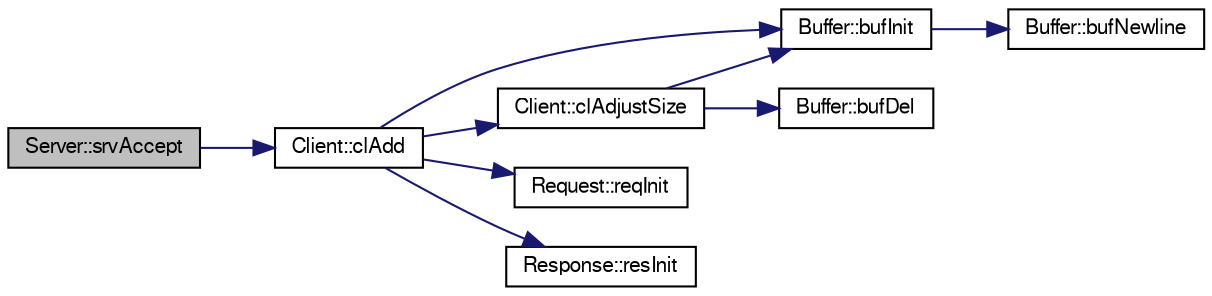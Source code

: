digraph G
{
  bgcolor="transparent";
  edge [fontname="FreeSans",fontsize="10",labelfontname="FreeSans",labelfontsize="10"];
  node [fontname="FreeSans",fontsize="10",shape=record];
  rankdir=LR;
  Node1 [label="Server::srvAccept",height=0.2,width=0.4,color="black", fillcolor="grey75", style="filled" fontcolor="black"];
  Node1 -> Node2 [color="midnightblue",fontsize="10",style="solid",fontname="FreeSans"];
  Node2 [label="Client::clAdd",height=0.2,width=0.4,color="black",URL="$structClient.html#a517beb6363df101c03416bf906d1c735"];
  Node2 -> Node3 [color="midnightblue",fontsize="10",style="solid",fontname="FreeSans"];
  Node3 [label="Buffer::bufInit",height=0.2,width=0.4,color="black",URL="$structBuffer.html#ab8501a3e19d440f8b8745a03a859b4c8"];
  Node3 -> Node4 [color="midnightblue",fontsize="10",style="solid",fontname="FreeSans"];
  Node4 [label="Buffer::bufNewline",height=0.2,width=0.4,color="black",URL="$structBuffer.html#a2aaf7842d21cddac1af65114ba3595c1"];
  Node2 -> Node5 [color="midnightblue",fontsize="10",style="solid",fontname="FreeSans"];
  Node5 [label="Client::clAdjustSize",height=0.2,width=0.4,color="black",URL="$structClient.html#ab91ac822c4e44054e36ab4223bd9ef79"];
  Node5 -> Node6 [color="midnightblue",fontsize="10",style="solid",fontname="FreeSans"];
  Node6 [label="Buffer::bufDel",height=0.2,width=0.4,color="black",URL="$structBuffer.html#aafeb7abc9a5efb42f635bfd1ce511174"];
  Node5 -> Node3 [color="midnightblue",fontsize="10",style="solid",fontname="FreeSans"];
  Node2 -> Node7 [color="midnightblue",fontsize="10",style="solid",fontname="FreeSans"];
  Node7 [label="Request::reqInit",height=0.2,width=0.4,color="black",URL="$structRequest.html#a11d134a091214f97d05a4a112abb6ba9"];
  Node2 -> Node8 [color="midnightblue",fontsize="10",style="solid",fontname="FreeSans"];
  Node8 [label="Response::resInit",height=0.2,width=0.4,color="black",URL="$structResponse.html#a33835932b036d57040f789b982afa1ec"];
}
